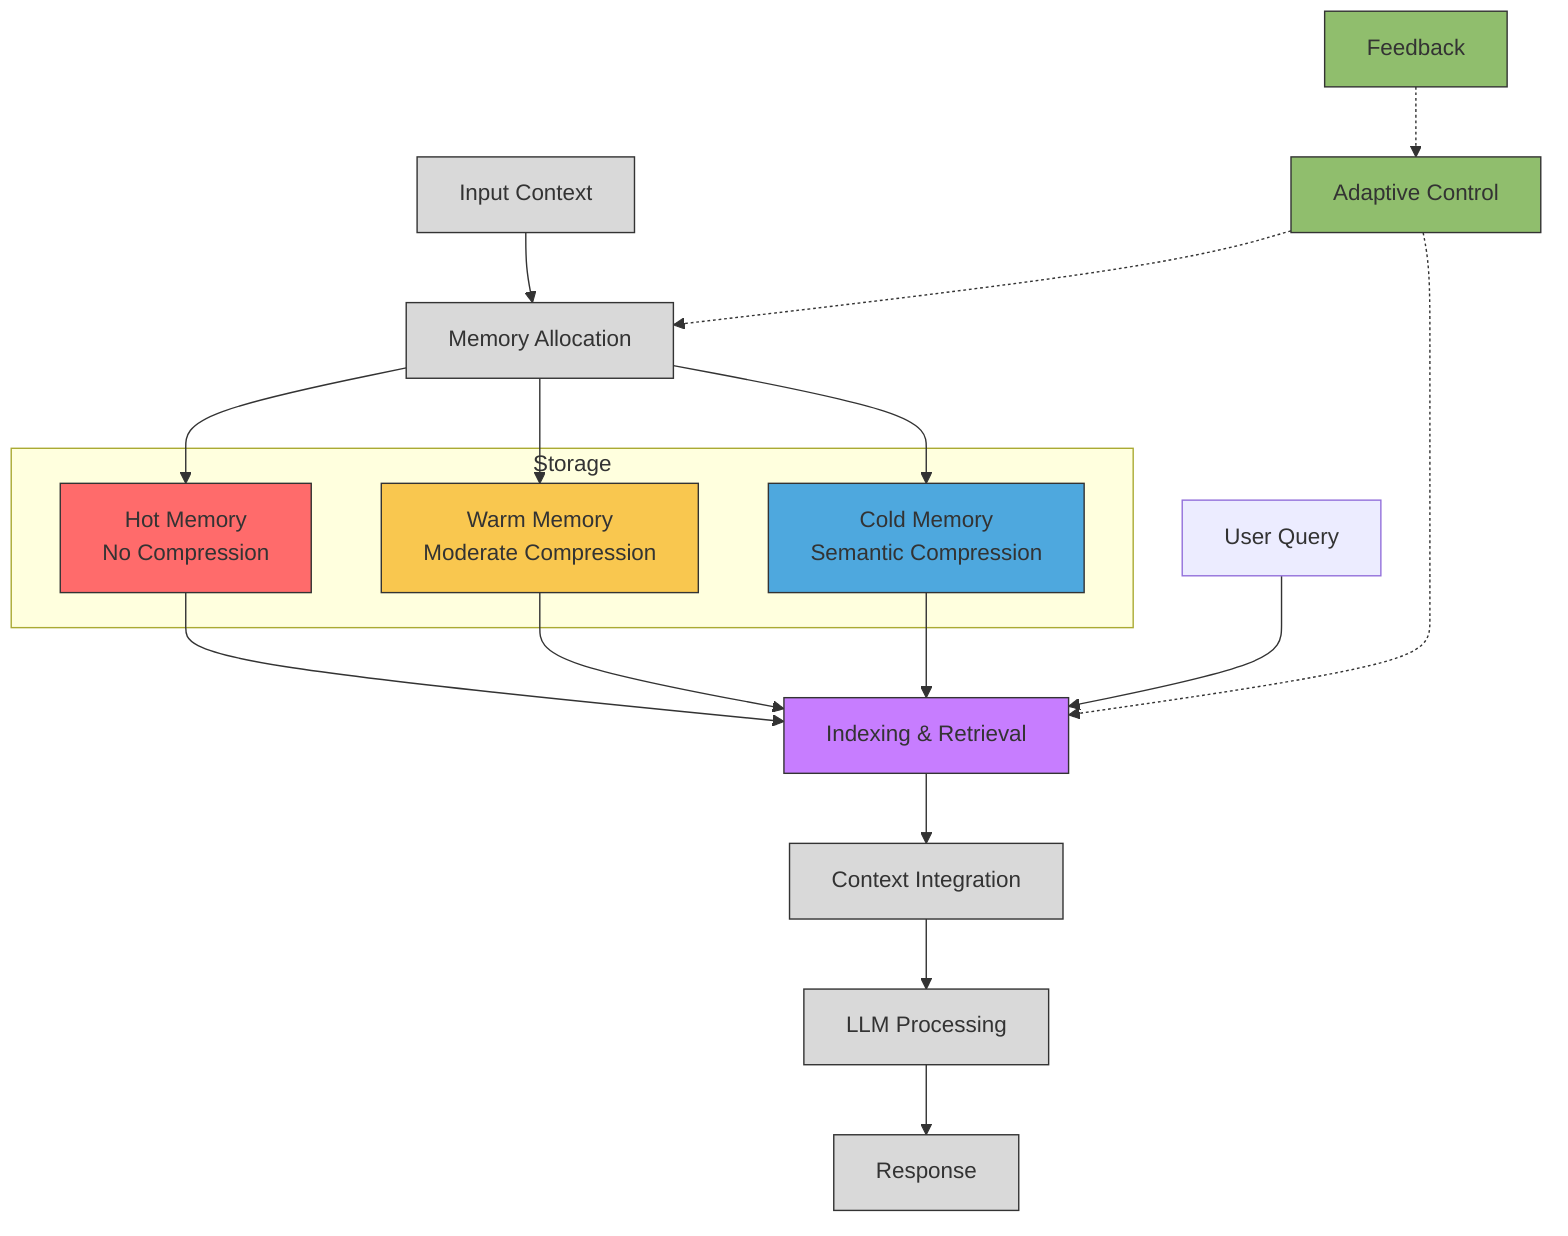 flowchart TB
    A[Input Context] --> B[Memory Allocation]
    
    subgraph "Storage"
        C[Hot Memory<br>No Compression]
        D[Warm Memory<br>Moderate Compression]
        E[Cold Memory<br>Semantic Compression]
    end
    
    B --> C
    B --> D
    B --> E
    
    C & D & E --> F[Indexing & Retrieval]
    
    G[User Query] --> F
    
    F --> H[Context Integration]
    H --> I[LLM Processing]
    I --> J[Response]
    
    K[Feedback] -.-> L[Adaptive Control]
    L -.-> B
    L -.-> F
    
    classDef hot fill:#ff6b6b,stroke:#333
    classDef warm fill:#f9c74f,stroke:#333
    classDef cold fill:#4ea8de,stroke:#333
    classDef index fill:#c77dff,stroke:#333
    classDef process fill:#d9d9d9,stroke:#333
    classDef control fill:#90be6d,stroke:#333
    
    class C hot
    class D warm
    class E cold
    class F index
    class A,B,H,I,J process
    class K,L control